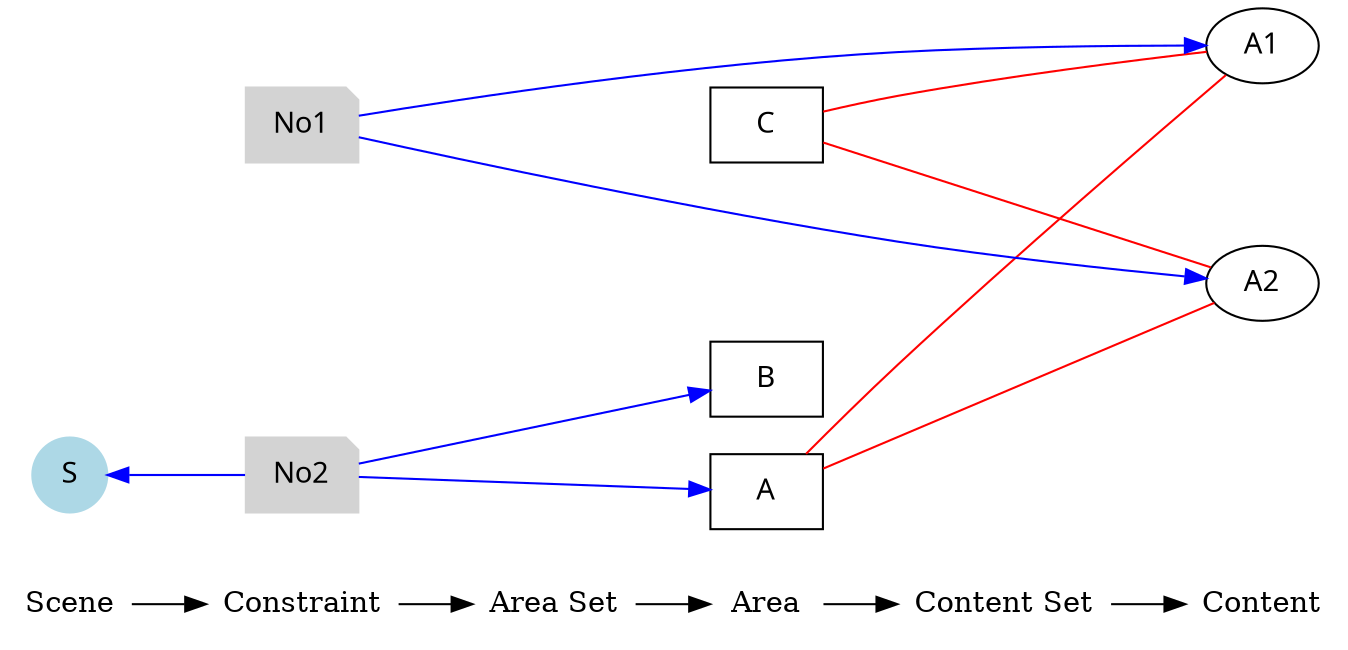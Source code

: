 digraph rule_objects_graph {
	rankdir = LR;
	charset="utf-8";
	clusterrank = global;
	
	node [shape = plaintext];
	Scene -> Constraint -> "Area Set" -> Area -> "Content Set" -> Content; 
	{ rank = same;
		node [shape = box];
		{
			Area;

			e1 [label="A", fontname="Meiryo UI"];
			e2 [label="B", fontname="Meiryo UI"];
			e3 [label="C", fontname="Meiryo UI"];
		}
	}
	
	{ rank = same;
		node [shape = ellipse];
		{
			Content;

			e4 [label="A1", fontname="Meiryo UI"];
			e5 [label="A2", fontname="Meiryo UI"];

		}
	}
	
	{
		subgraph subareaset {
			"Area Set";
			node [shape = box, style = filled, color = lightpink];


		}
	}


	
	{
		subgraph subcontentset {
			"Content Set";
			node [shape = ellipse, style = filled, color = palegreen];


		}
	}



	

	

	e3 -> e4 [dir=none, color=red];
	e1 -> e4 [dir=none, color=red];
	e3 -> e5 [dir=none, color=red];
	e1 -> e5 [dir=none, color=red];
	

	

	subgraph scene { rank = same;
		node [shape = circle, style = filled, color = lightblue];
		{
			"Scene";
			e6 [label="S", fontname="Meiryo UI"];

		}
	}

	{ rank = same;
		node [shape = note, style = filled, color = lightgrey];
		{
			"Constraint";
			e7 [label="No1", fontname="Meiryo UI"];
			e8 [label="No2", fontname="Meiryo UI"];
		}
	}
	
	{ rank = same;
		node [shape = note, style = filled, color = lavenderblush2];
		{
			"Constraint";
		}
	}

	{ rank = same;
		node [shape = note, style = filled, color = lightpink2];
		{
			"Constraint";
		}
	}

	e7 -> e5 [color=blue];
	e7 -> e4 [color=blue];
	e8 -> e6 [color=blue];
	e8 -> e2 [color=blue];
	e8 -> e1 [color=blue];
	

	

	
}

